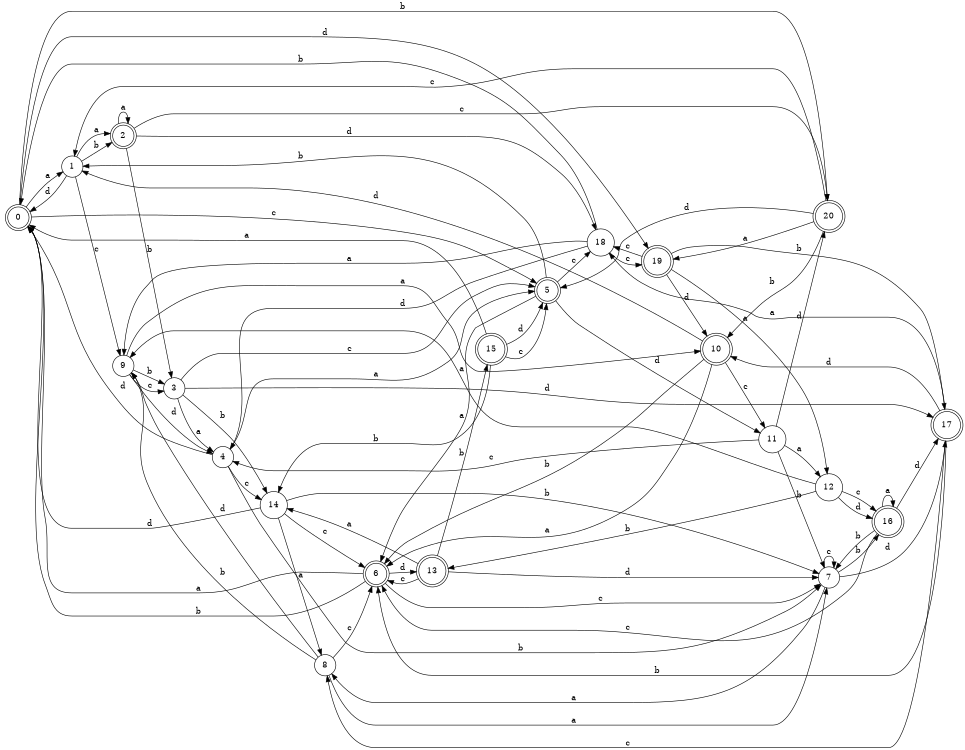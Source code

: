 digraph n17_1 {
__start0 [label="" shape="none"];

rankdir=LR;
size="8,5";

s0 [style="rounded,filled", color="black", fillcolor="white" shape="doublecircle", label="0"];
s1 [style="filled", color="black", fillcolor="white" shape="circle", label="1"];
s2 [style="rounded,filled", color="black", fillcolor="white" shape="doublecircle", label="2"];
s3 [style="filled", color="black", fillcolor="white" shape="circle", label="3"];
s4 [style="filled", color="black", fillcolor="white" shape="circle", label="4"];
s5 [style="rounded,filled", color="black", fillcolor="white" shape="doublecircle", label="5"];
s6 [style="rounded,filled", color="black", fillcolor="white" shape="doublecircle", label="6"];
s7 [style="filled", color="black", fillcolor="white" shape="circle", label="7"];
s8 [style="filled", color="black", fillcolor="white" shape="circle", label="8"];
s9 [style="filled", color="black", fillcolor="white" shape="circle", label="9"];
s10 [style="rounded,filled", color="black", fillcolor="white" shape="doublecircle", label="10"];
s11 [style="filled", color="black", fillcolor="white" shape="circle", label="11"];
s12 [style="filled", color="black", fillcolor="white" shape="circle", label="12"];
s13 [style="rounded,filled", color="black", fillcolor="white" shape="doublecircle", label="13"];
s14 [style="filled", color="black", fillcolor="white" shape="circle", label="14"];
s15 [style="rounded,filled", color="black", fillcolor="white" shape="doublecircle", label="15"];
s16 [style="rounded,filled", color="black", fillcolor="white" shape="doublecircle", label="16"];
s17 [style="rounded,filled", color="black", fillcolor="white" shape="doublecircle", label="17"];
s18 [style="filled", color="black", fillcolor="white" shape="circle", label="18"];
s19 [style="rounded,filled", color="black", fillcolor="white" shape="doublecircle", label="19"];
s20 [style="rounded,filled", color="black", fillcolor="white" shape="doublecircle", label="20"];
s0 -> s1 [label="a"];
s0 -> s20 [label="b"];
s0 -> s5 [label="c"];
s0 -> s19 [label="d"];
s1 -> s2 [label="a"];
s1 -> s2 [label="b"];
s1 -> s9 [label="c"];
s1 -> s0 [label="d"];
s2 -> s2 [label="a"];
s2 -> s3 [label="b"];
s2 -> s20 [label="c"];
s2 -> s18 [label="d"];
s3 -> s4 [label="a"];
s3 -> s14 [label="b"];
s3 -> s5 [label="c"];
s3 -> s17 [label="d"];
s4 -> s5 [label="a"];
s4 -> s7 [label="b"];
s4 -> s14 [label="c"];
s4 -> s0 [label="d"];
s5 -> s6 [label="a"];
s5 -> s1 [label="b"];
s5 -> s18 [label="c"];
s5 -> s11 [label="d"];
s6 -> s0 [label="a"];
s6 -> s0 [label="b"];
s6 -> s7 [label="c"];
s6 -> s13 [label="d"];
s7 -> s8 [label="a"];
s7 -> s16 [label="b"];
s7 -> s7 [label="c"];
s7 -> s17 [label="d"];
s8 -> s7 [label="a"];
s8 -> s9 [label="b"];
s8 -> s6 [label="c"];
s8 -> s9 [label="d"];
s9 -> s10 [label="a"];
s9 -> s3 [label="b"];
s9 -> s3 [label="c"];
s9 -> s4 [label="d"];
s10 -> s6 [label="a"];
s10 -> s6 [label="b"];
s10 -> s11 [label="c"];
s10 -> s1 [label="d"];
s11 -> s12 [label="a"];
s11 -> s7 [label="b"];
s11 -> s4 [label="c"];
s11 -> s20 [label="d"];
s12 -> s9 [label="a"];
s12 -> s13 [label="b"];
s12 -> s16 [label="c"];
s12 -> s16 [label="d"];
s13 -> s14 [label="a"];
s13 -> s15 [label="b"];
s13 -> s6 [label="c"];
s13 -> s7 [label="d"];
s14 -> s8 [label="a"];
s14 -> s7 [label="b"];
s14 -> s6 [label="c"];
s14 -> s0 [label="d"];
s15 -> s0 [label="a"];
s15 -> s14 [label="b"];
s15 -> s5 [label="c"];
s15 -> s5 [label="d"];
s16 -> s16 [label="a"];
s16 -> s7 [label="b"];
s16 -> s6 [label="c"];
s16 -> s17 [label="d"];
s17 -> s18 [label="a"];
s17 -> s6 [label="b"];
s17 -> s8 [label="c"];
s17 -> s10 [label="d"];
s18 -> s9 [label="a"];
s18 -> s0 [label="b"];
s18 -> s19 [label="c"];
s18 -> s4 [label="d"];
s19 -> s12 [label="a"];
s19 -> s17 [label="b"];
s19 -> s18 [label="c"];
s19 -> s10 [label="d"];
s20 -> s19 [label="a"];
s20 -> s10 [label="b"];
s20 -> s1 [label="c"];
s20 -> s5 [label="d"];

}